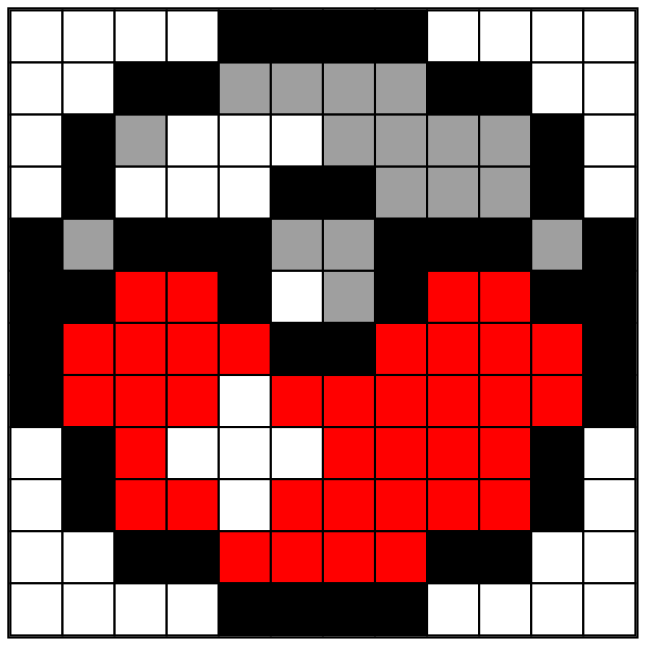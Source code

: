 
        digraph G {bgcolor=none;
    node[ style = "filled" shape=plaintext margin =0 width=0 height=0] a[ label=<
        
        <table border = "1" width = "300px" height = "300px" cellspacing="0">
        <tr>
<td id="(11, 0)" width = "25.0px" height="25.0px" bgcolor = "white"></td>
<td id="(11, 1)" width = "25.0px" height="25.0px" bgcolor = "white"></td>
<td id="(11, 2)" width = "25.0px" height="25.0px" bgcolor = "white"></td>
<td id="(11, 3)" width = "25.0px" height="25.0px" bgcolor = "white"></td>
<td id="(11, 4)" width = "25.0px" height="25.0px" bgcolor = "#000000"></td>
<td id="(11, 5)" width = "25.0px" height="25.0px" bgcolor = "#000000"></td>
<td id="(11, 6)" width = "25.0px" height="25.0px" bgcolor = "#000000"></td>
<td id="(11, 7)" width = "25.0px" height="25.0px" bgcolor = "#000000"></td>
<td id="(11, 8)" width = "25.0px" height="25.0px" bgcolor = "white"></td>
<td id="(11, 9)" width = "25.0px" height="25.0px" bgcolor = "white"></td>
<td id="(11, 10)" width = "25.0px" height="25.0px" bgcolor = "white"></td>
<td id="(11, 11)" width = "25.0px" height="25.0px" bgcolor = "white"></td>
</tr>
<tr>
<td id="(10, 0)" width = "25.0px" height="25.0px" bgcolor = "white"></td>
<td id="(10, 1)" width = "25.0px" height="25.0px" bgcolor = "white"></td>
<td id="(10, 2)" width = "25.0px" height="25.0px" bgcolor = "#000000"></td>
<td id="(10, 3)" width = "25.0px" height="25.0px" bgcolor = "#000000"></td>
<td id="(10, 4)" width = "25.0px" height="25.0px" bgcolor = "#9F9F9F"></td>
<td id="(10, 5)" width = "25.0px" height="25.0px" bgcolor = "#9F9F9F"></td>
<td id="(10, 6)" width = "25.0px" height="25.0px" bgcolor = "#9F9F9F"></td>
<td id="(10, 7)" width = "25.0px" height="25.0px" bgcolor = "#9F9F9F"></td>
<td id="(10, 8)" width = "25.0px" height="25.0px" bgcolor = "#000000"></td>
<td id="(10, 9)" width = "25.0px" height="25.0px" bgcolor = "#000000"></td>
<td id="(10, 10)" width = "25.0px" height="25.0px" bgcolor = "white"></td>
<td id="(10, 11)" width = "25.0px" height="25.0px" bgcolor = "white"></td>
</tr>
<tr>
<td id="(9, 0)" width = "25.0px" height="25.0px" bgcolor = "white"></td>
<td id="(9, 1)" width = "25.0px" height="25.0px" bgcolor = "#000000"></td>
<td id="(9, 2)" width = "25.0px" height="25.0px" bgcolor = "#9F9F9F"></td>
<td id="(9, 3)" width = "25.0px" height="25.0px" bgcolor = "white"></td>
<td id="(9, 4)" width = "25.0px" height="25.0px" bgcolor = "white"></td>
<td id="(9, 5)" width = "25.0px" height="25.0px" bgcolor = "white"></td>
<td id="(9, 6)" width = "25.0px" height="25.0px" bgcolor = "#9F9F9F"></td>
<td id="(9, 7)" width = "25.0px" height="25.0px" bgcolor = "#9F9F9F"></td>
<td id="(9, 8)" width = "25.0px" height="25.0px" bgcolor = "#9F9F9F"></td>
<td id="(9, 9)" width = "25.0px" height="25.0px" bgcolor = "#9F9F9F"></td>
<td id="(9, 10)" width = "25.0px" height="25.0px" bgcolor = "#000000"></td>
<td id="(9, 11)" width = "25.0px" height="25.0px" bgcolor = "white"></td>
</tr>
<tr>
<td id="(8, 0)" width = "25.0px" height="25.0px" bgcolor = "white"></td>
<td id="(8, 1)" width = "25.0px" height="25.0px" bgcolor = "#000000"></td>
<td id="(8, 2)" width = "25.0px" height="25.0px" bgcolor = "white"></td>
<td id="(8, 3)" width = "25.0px" height="25.0px" bgcolor = "white"></td>
<td id="(8, 4)" width = "25.0px" height="25.0px" bgcolor = "white"></td>
<td id="(8, 5)" width = "25.0px" height="25.0px" bgcolor = "#000000"></td>
<td id="(8, 6)" width = "25.0px" height="25.0px" bgcolor = "#000000"></td>
<td id="(8, 7)" width = "25.0px" height="25.0px" bgcolor = "#9F9F9F"></td>
<td id="(8, 8)" width = "25.0px" height="25.0px" bgcolor = "#9F9F9F"></td>
<td id="(8, 9)" width = "25.0px" height="25.0px" bgcolor = "#9F9F9F"></td>
<td id="(8, 10)" width = "25.0px" height="25.0px" bgcolor = "#000000"></td>
<td id="(8, 11)" width = "25.0px" height="25.0px" bgcolor = "white"></td>
</tr>
<tr>
<td id="(7, 0)" width = "25.0px" height="25.0px" bgcolor = "#000000"></td>
<td id="(7, 1)" width = "25.0px" height="25.0px" bgcolor = "#9F9F9F"></td>
<td id="(7, 2)" width = "25.0px" height="25.0px" bgcolor = "#000000"></td>
<td id="(7, 3)" width = "25.0px" height="25.0px" bgcolor = "#000000"></td>
<td id="(7, 4)" width = "25.0px" height="25.0px" bgcolor = "#000000"></td>
<td id="(7, 5)" width = "25.0px" height="25.0px" bgcolor = "#9F9F9F"></td>
<td id="(7, 6)" width = "25.0px" height="25.0px" bgcolor = "#9F9F9F"></td>
<td id="(7, 7)" width = "25.0px" height="25.0px" bgcolor = "#000000"></td>
<td id="(7, 8)" width = "25.0px" height="25.0px" bgcolor = "#000000"></td>
<td id="(7, 9)" width = "25.0px" height="25.0px" bgcolor = "#000000"></td>
<td id="(7, 10)" width = "25.0px" height="25.0px" bgcolor = "#9F9F9F"></td>
<td id="(7, 11)" width = "25.0px" height="25.0px" bgcolor = "#000000"></td>
</tr>
<tr>
<td id="(6, 0)" width = "25.0px" height="25.0px" bgcolor = "#000000"></td>
<td id="(6, 1)" width = "25.0px" height="25.0px" bgcolor = "#000000"></td>
<td id="(6, 2)" width = "25.0px" height="25.0px" bgcolor = "#FF0000"></td>
<td id="(6, 3)" width = "25.0px" height="25.0px" bgcolor = "#FF0000"></td>
<td id="(6, 4)" width = "25.0px" height="25.0px" bgcolor = "#000000"></td>
<td id="(6, 5)" width = "25.0px" height="25.0px" bgcolor = "white"></td>
<td id="(6, 6)" width = "25.0px" height="25.0px" bgcolor = "#9F9F9F"></td>
<td id="(6, 7)" width = "25.0px" height="25.0px" bgcolor = "#000000"></td>
<td id="(6, 8)" width = "25.0px" height="25.0px" bgcolor = "#FF0000"></td>
<td id="(6, 9)" width = "25.0px" height="25.0px" bgcolor = "#FF0000"></td>
<td id="(6, 10)" width = "25.0px" height="25.0px" bgcolor = "#000000"></td>
<td id="(6, 11)" width = "25.0px" height="25.0px" bgcolor = "#000000"></td>
</tr>
<tr>
<td id="(5, 0)" width = "25.0px" height="25.0px" bgcolor = "#000000"></td>
<td id="(5, 1)" width = "25.0px" height="25.0px" bgcolor = "#FF0000"></td>
<td id="(5, 2)" width = "25.0px" height="25.0px" bgcolor = "#FF0000"></td>
<td id="(5, 3)" width = "25.0px" height="25.0px" bgcolor = "#FF0000"></td>
<td id="(5, 4)" width = "25.0px" height="25.0px" bgcolor = "#FF0000"></td>
<td id="(5, 5)" width = "25.0px" height="25.0px" bgcolor = "#000000"></td>
<td id="(5, 6)" width = "25.0px" height="25.0px" bgcolor = "#000000"></td>
<td id="(5, 7)" width = "25.0px" height="25.0px" bgcolor = "#FF0000"></td>
<td id="(5, 8)" width = "25.0px" height="25.0px" bgcolor = "#FF0000"></td>
<td id="(5, 9)" width = "25.0px" height="25.0px" bgcolor = "#FF0000"></td>
<td id="(5, 10)" width = "25.0px" height="25.0px" bgcolor = "#FF0000"></td>
<td id="(5, 11)" width = "25.0px" height="25.0px" bgcolor = "#000000"></td>
</tr>
<tr>
<td id="(4, 0)" width = "25.0px" height="25.0px" bgcolor = "#000000"></td>
<td id="(4, 1)" width = "25.0px" height="25.0px" bgcolor = "#FF0000"></td>
<td id="(4, 2)" width = "25.0px" height="25.0px" bgcolor = "#FF0000"></td>
<td id="(4, 3)" width = "25.0px" height="25.0px" bgcolor = "#FF0000"></td>
<td id="(4, 4)" width = "25.0px" height="25.0px" bgcolor = "white"></td>
<td id="(4, 5)" width = "25.0px" height="25.0px" bgcolor = "#FF0000"></td>
<td id="(4, 6)" width = "25.0px" height="25.0px" bgcolor = "#FF0000"></td>
<td id="(4, 7)" width = "25.0px" height="25.0px" bgcolor = "#FF0000"></td>
<td id="(4, 8)" width = "25.0px" height="25.0px" bgcolor = "#FF0000"></td>
<td id="(4, 9)" width = "25.0px" height="25.0px" bgcolor = "#FF0000"></td>
<td id="(4, 10)" width = "25.0px" height="25.0px" bgcolor = "#FF0000"></td>
<td id="(4, 11)" width = "25.0px" height="25.0px" bgcolor = "#000000"></td>
</tr>
<tr>
<td id="(3, 0)" width = "25.0px" height="25.0px" bgcolor = "white"></td>
<td id="(3, 1)" width = "25.0px" height="25.0px" bgcolor = "#000000"></td>
<td id="(3, 2)" width = "25.0px" height="25.0px" bgcolor = "#FF0000"></td>
<td id="(3, 3)" width = "25.0px" height="25.0px" bgcolor = "white"></td>
<td id="(3, 4)" width = "25.0px" height="25.0px" bgcolor = "white"></td>
<td id="(3, 5)" width = "25.0px" height="25.0px" bgcolor = "white"></td>
<td id="(3, 6)" width = "25.0px" height="25.0px" bgcolor = "#FF0000"></td>
<td id="(3, 7)" width = "25.0px" height="25.0px" bgcolor = "#FF0000"></td>
<td id="(3, 8)" width = "25.0px" height="25.0px" bgcolor = "#FF0000"></td>
<td id="(3, 9)" width = "25.0px" height="25.0px" bgcolor = "#FF0000"></td>
<td id="(3, 10)" width = "25.0px" height="25.0px" bgcolor = "#000000"></td>
<td id="(3, 11)" width = "25.0px" height="25.0px" bgcolor = "white"></td>
</tr>
<tr>
<td id="(2, 0)" width = "25.0px" height="25.0px" bgcolor = "white"></td>
<td id="(2, 1)" width = "25.0px" height="25.0px" bgcolor = "#000000"></td>
<td id="(2, 2)" width = "25.0px" height="25.0px" bgcolor = "#FF0000"></td>
<td id="(2, 3)" width = "25.0px" height="25.0px" bgcolor = "#FF0000"></td>
<td id="(2, 4)" width = "25.0px" height="25.0px" bgcolor = "white"></td>
<td id="(2, 5)" width = "25.0px" height="25.0px" bgcolor = "#FF0000"></td>
<td id="(2, 6)" width = "25.0px" height="25.0px" bgcolor = "#FF0000"></td>
<td id="(2, 7)" width = "25.0px" height="25.0px" bgcolor = "#FF0000"></td>
<td id="(2, 8)" width = "25.0px" height="25.0px" bgcolor = "#FF0000"></td>
<td id="(2, 9)" width = "25.0px" height="25.0px" bgcolor = "#FF0000"></td>
<td id="(2, 10)" width = "25.0px" height="25.0px" bgcolor = "#000000"></td>
<td id="(2, 11)" width = "25.0px" height="25.0px" bgcolor = "white"></td>
</tr>
<tr>
<td id="(1, 0)" width = "25.0px" height="25.0px" bgcolor = "white"></td>
<td id="(1, 1)" width = "25.0px" height="25.0px" bgcolor = "white"></td>
<td id="(1, 2)" width = "25.0px" height="25.0px" bgcolor = "#000000"></td>
<td id="(1, 3)" width = "25.0px" height="25.0px" bgcolor = "#000000"></td>
<td id="(1, 4)" width = "25.0px" height="25.0px" bgcolor = "#FF0000"></td>
<td id="(1, 5)" width = "25.0px" height="25.0px" bgcolor = "#FF0000"></td>
<td id="(1, 6)" width = "25.0px" height="25.0px" bgcolor = "#FF0000"></td>
<td id="(1, 7)" width = "25.0px" height="25.0px" bgcolor = "#FF0000"></td>
<td id="(1, 8)" width = "25.0px" height="25.0px" bgcolor = "#000000"></td>
<td id="(1, 9)" width = "25.0px" height="25.0px" bgcolor = "#000000"></td>
<td id="(1, 10)" width = "25.0px" height="25.0px" bgcolor = "white"></td>
<td id="(1, 11)" width = "25.0px" height="25.0px" bgcolor = "white"></td>
</tr>
<tr>
<td id="(0, 0)" width = "25.0px" height="25.0px" bgcolor = "white"></td>
<td id="(0, 1)" width = "25.0px" height="25.0px" bgcolor = "white"></td>
<td id="(0, 2)" width = "25.0px" height="25.0px" bgcolor = "white"></td>
<td id="(0, 3)" width = "25.0px" height="25.0px" bgcolor = "white"></td>
<td id="(0, 4)" width = "25.0px" height="25.0px" bgcolor = "#000000"></td>
<td id="(0, 5)" width = "25.0px" height="25.0px" bgcolor = "#000000"></td>
<td id="(0, 6)" width = "25.0px" height="25.0px" bgcolor = "#000000"></td>
<td id="(0, 7)" width = "25.0px" height="25.0px" bgcolor = "#000000"></td>
<td id="(0, 8)" width = "25.0px" height="25.0px" bgcolor = "white"></td>
<td id="(0, 9)" width = "25.0px" height="25.0px" bgcolor = "white"></td>
<td id="(0, 10)" width = "25.0px" height="25.0px" bgcolor = "white"></td>
<td id="(0, 11)" width = "25.0px" height="25.0px" bgcolor = "white"></td>
</tr>
</table>
>];}